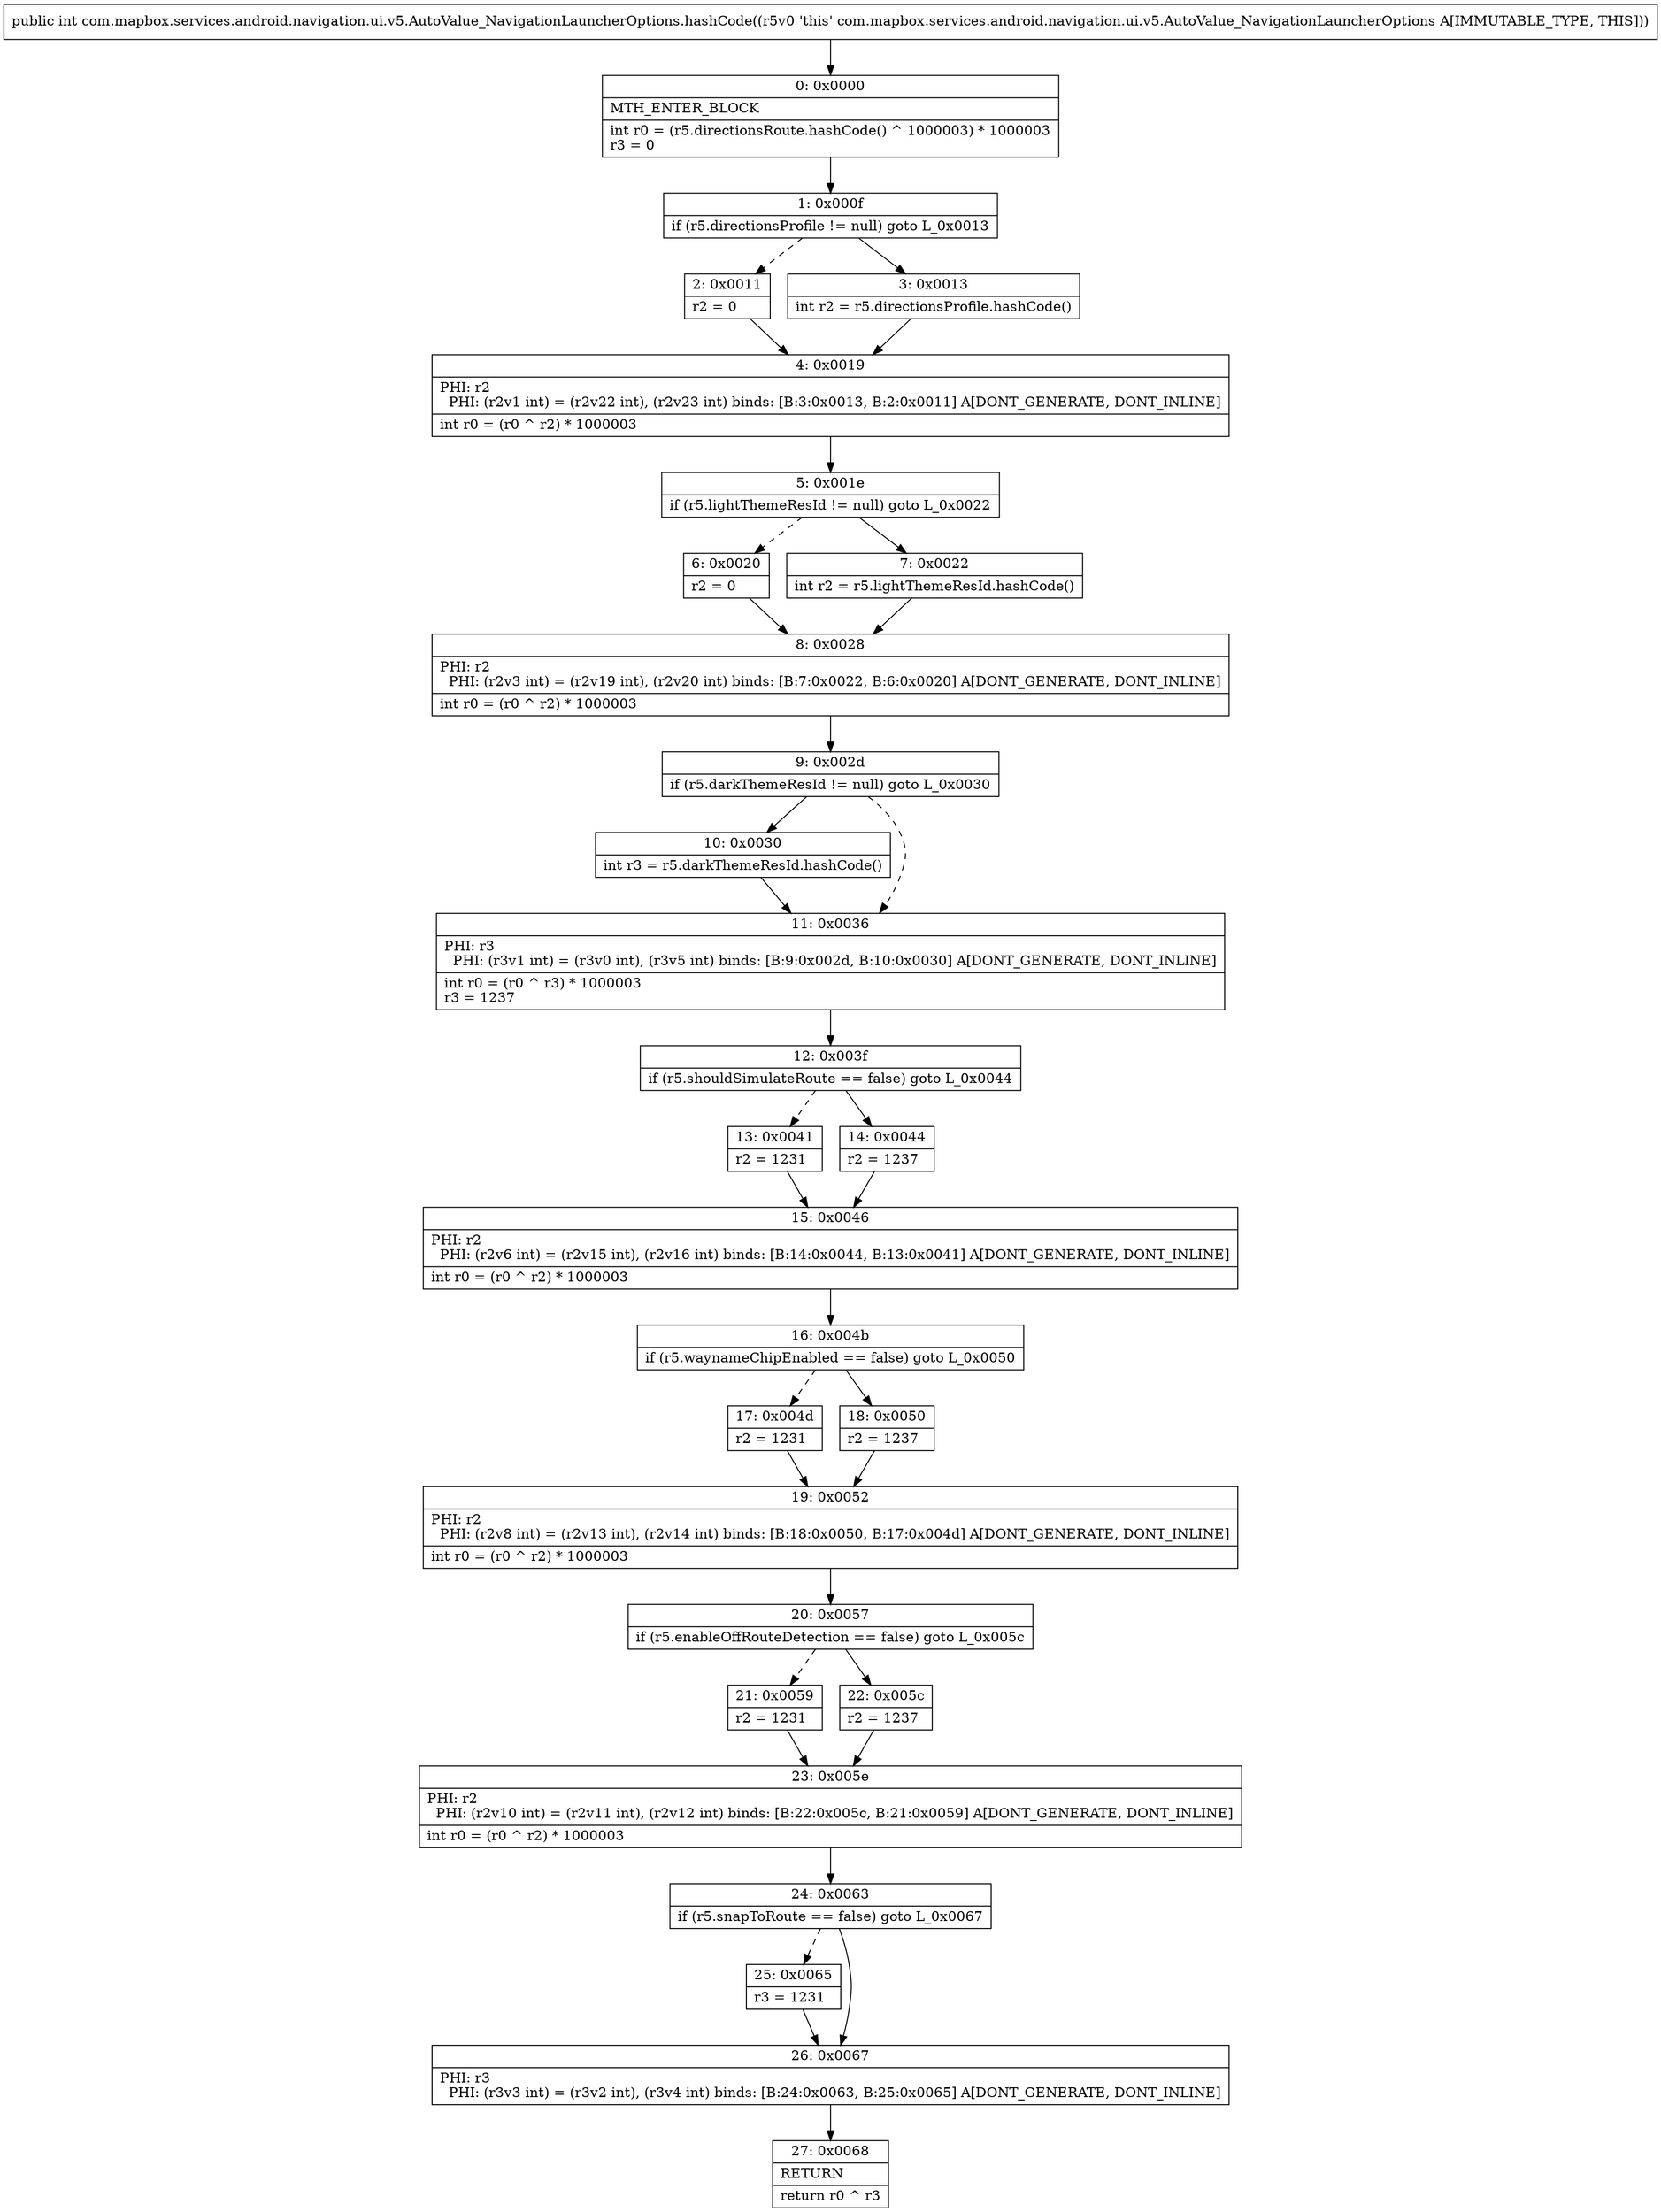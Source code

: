 digraph "CFG forcom.mapbox.services.android.navigation.ui.v5.AutoValue_NavigationLauncherOptions.hashCode()I" {
Node_0 [shape=record,label="{0\:\ 0x0000|MTH_ENTER_BLOCK\l|int r0 = (r5.directionsRoute.hashCode() ^ 1000003) * 1000003\lr3 = 0\l}"];
Node_1 [shape=record,label="{1\:\ 0x000f|if (r5.directionsProfile != null) goto L_0x0013\l}"];
Node_2 [shape=record,label="{2\:\ 0x0011|r2 = 0\l}"];
Node_3 [shape=record,label="{3\:\ 0x0013|int r2 = r5.directionsProfile.hashCode()\l}"];
Node_4 [shape=record,label="{4\:\ 0x0019|PHI: r2 \l  PHI: (r2v1 int) = (r2v22 int), (r2v23 int) binds: [B:3:0x0013, B:2:0x0011] A[DONT_GENERATE, DONT_INLINE]\l|int r0 = (r0 ^ r2) * 1000003\l}"];
Node_5 [shape=record,label="{5\:\ 0x001e|if (r5.lightThemeResId != null) goto L_0x0022\l}"];
Node_6 [shape=record,label="{6\:\ 0x0020|r2 = 0\l}"];
Node_7 [shape=record,label="{7\:\ 0x0022|int r2 = r5.lightThemeResId.hashCode()\l}"];
Node_8 [shape=record,label="{8\:\ 0x0028|PHI: r2 \l  PHI: (r2v3 int) = (r2v19 int), (r2v20 int) binds: [B:7:0x0022, B:6:0x0020] A[DONT_GENERATE, DONT_INLINE]\l|int r0 = (r0 ^ r2) * 1000003\l}"];
Node_9 [shape=record,label="{9\:\ 0x002d|if (r5.darkThemeResId != null) goto L_0x0030\l}"];
Node_10 [shape=record,label="{10\:\ 0x0030|int r3 = r5.darkThemeResId.hashCode()\l}"];
Node_11 [shape=record,label="{11\:\ 0x0036|PHI: r3 \l  PHI: (r3v1 int) = (r3v0 int), (r3v5 int) binds: [B:9:0x002d, B:10:0x0030] A[DONT_GENERATE, DONT_INLINE]\l|int r0 = (r0 ^ r3) * 1000003\lr3 = 1237\l}"];
Node_12 [shape=record,label="{12\:\ 0x003f|if (r5.shouldSimulateRoute == false) goto L_0x0044\l}"];
Node_13 [shape=record,label="{13\:\ 0x0041|r2 = 1231\l}"];
Node_14 [shape=record,label="{14\:\ 0x0044|r2 = 1237\l}"];
Node_15 [shape=record,label="{15\:\ 0x0046|PHI: r2 \l  PHI: (r2v6 int) = (r2v15 int), (r2v16 int) binds: [B:14:0x0044, B:13:0x0041] A[DONT_GENERATE, DONT_INLINE]\l|int r0 = (r0 ^ r2) * 1000003\l}"];
Node_16 [shape=record,label="{16\:\ 0x004b|if (r5.waynameChipEnabled == false) goto L_0x0050\l}"];
Node_17 [shape=record,label="{17\:\ 0x004d|r2 = 1231\l}"];
Node_18 [shape=record,label="{18\:\ 0x0050|r2 = 1237\l}"];
Node_19 [shape=record,label="{19\:\ 0x0052|PHI: r2 \l  PHI: (r2v8 int) = (r2v13 int), (r2v14 int) binds: [B:18:0x0050, B:17:0x004d] A[DONT_GENERATE, DONT_INLINE]\l|int r0 = (r0 ^ r2) * 1000003\l}"];
Node_20 [shape=record,label="{20\:\ 0x0057|if (r5.enableOffRouteDetection == false) goto L_0x005c\l}"];
Node_21 [shape=record,label="{21\:\ 0x0059|r2 = 1231\l}"];
Node_22 [shape=record,label="{22\:\ 0x005c|r2 = 1237\l}"];
Node_23 [shape=record,label="{23\:\ 0x005e|PHI: r2 \l  PHI: (r2v10 int) = (r2v11 int), (r2v12 int) binds: [B:22:0x005c, B:21:0x0059] A[DONT_GENERATE, DONT_INLINE]\l|int r0 = (r0 ^ r2) * 1000003\l}"];
Node_24 [shape=record,label="{24\:\ 0x0063|if (r5.snapToRoute == false) goto L_0x0067\l}"];
Node_25 [shape=record,label="{25\:\ 0x0065|r3 = 1231\l}"];
Node_26 [shape=record,label="{26\:\ 0x0067|PHI: r3 \l  PHI: (r3v3 int) = (r3v2 int), (r3v4 int) binds: [B:24:0x0063, B:25:0x0065] A[DONT_GENERATE, DONT_INLINE]\l}"];
Node_27 [shape=record,label="{27\:\ 0x0068|RETURN\l|return r0 ^ r3\l}"];
MethodNode[shape=record,label="{public int com.mapbox.services.android.navigation.ui.v5.AutoValue_NavigationLauncherOptions.hashCode((r5v0 'this' com.mapbox.services.android.navigation.ui.v5.AutoValue_NavigationLauncherOptions A[IMMUTABLE_TYPE, THIS])) }"];
MethodNode -> Node_0;
Node_0 -> Node_1;
Node_1 -> Node_2[style=dashed];
Node_1 -> Node_3;
Node_2 -> Node_4;
Node_3 -> Node_4;
Node_4 -> Node_5;
Node_5 -> Node_6[style=dashed];
Node_5 -> Node_7;
Node_6 -> Node_8;
Node_7 -> Node_8;
Node_8 -> Node_9;
Node_9 -> Node_10;
Node_9 -> Node_11[style=dashed];
Node_10 -> Node_11;
Node_11 -> Node_12;
Node_12 -> Node_13[style=dashed];
Node_12 -> Node_14;
Node_13 -> Node_15;
Node_14 -> Node_15;
Node_15 -> Node_16;
Node_16 -> Node_17[style=dashed];
Node_16 -> Node_18;
Node_17 -> Node_19;
Node_18 -> Node_19;
Node_19 -> Node_20;
Node_20 -> Node_21[style=dashed];
Node_20 -> Node_22;
Node_21 -> Node_23;
Node_22 -> Node_23;
Node_23 -> Node_24;
Node_24 -> Node_25[style=dashed];
Node_24 -> Node_26;
Node_25 -> Node_26;
Node_26 -> Node_27;
}

